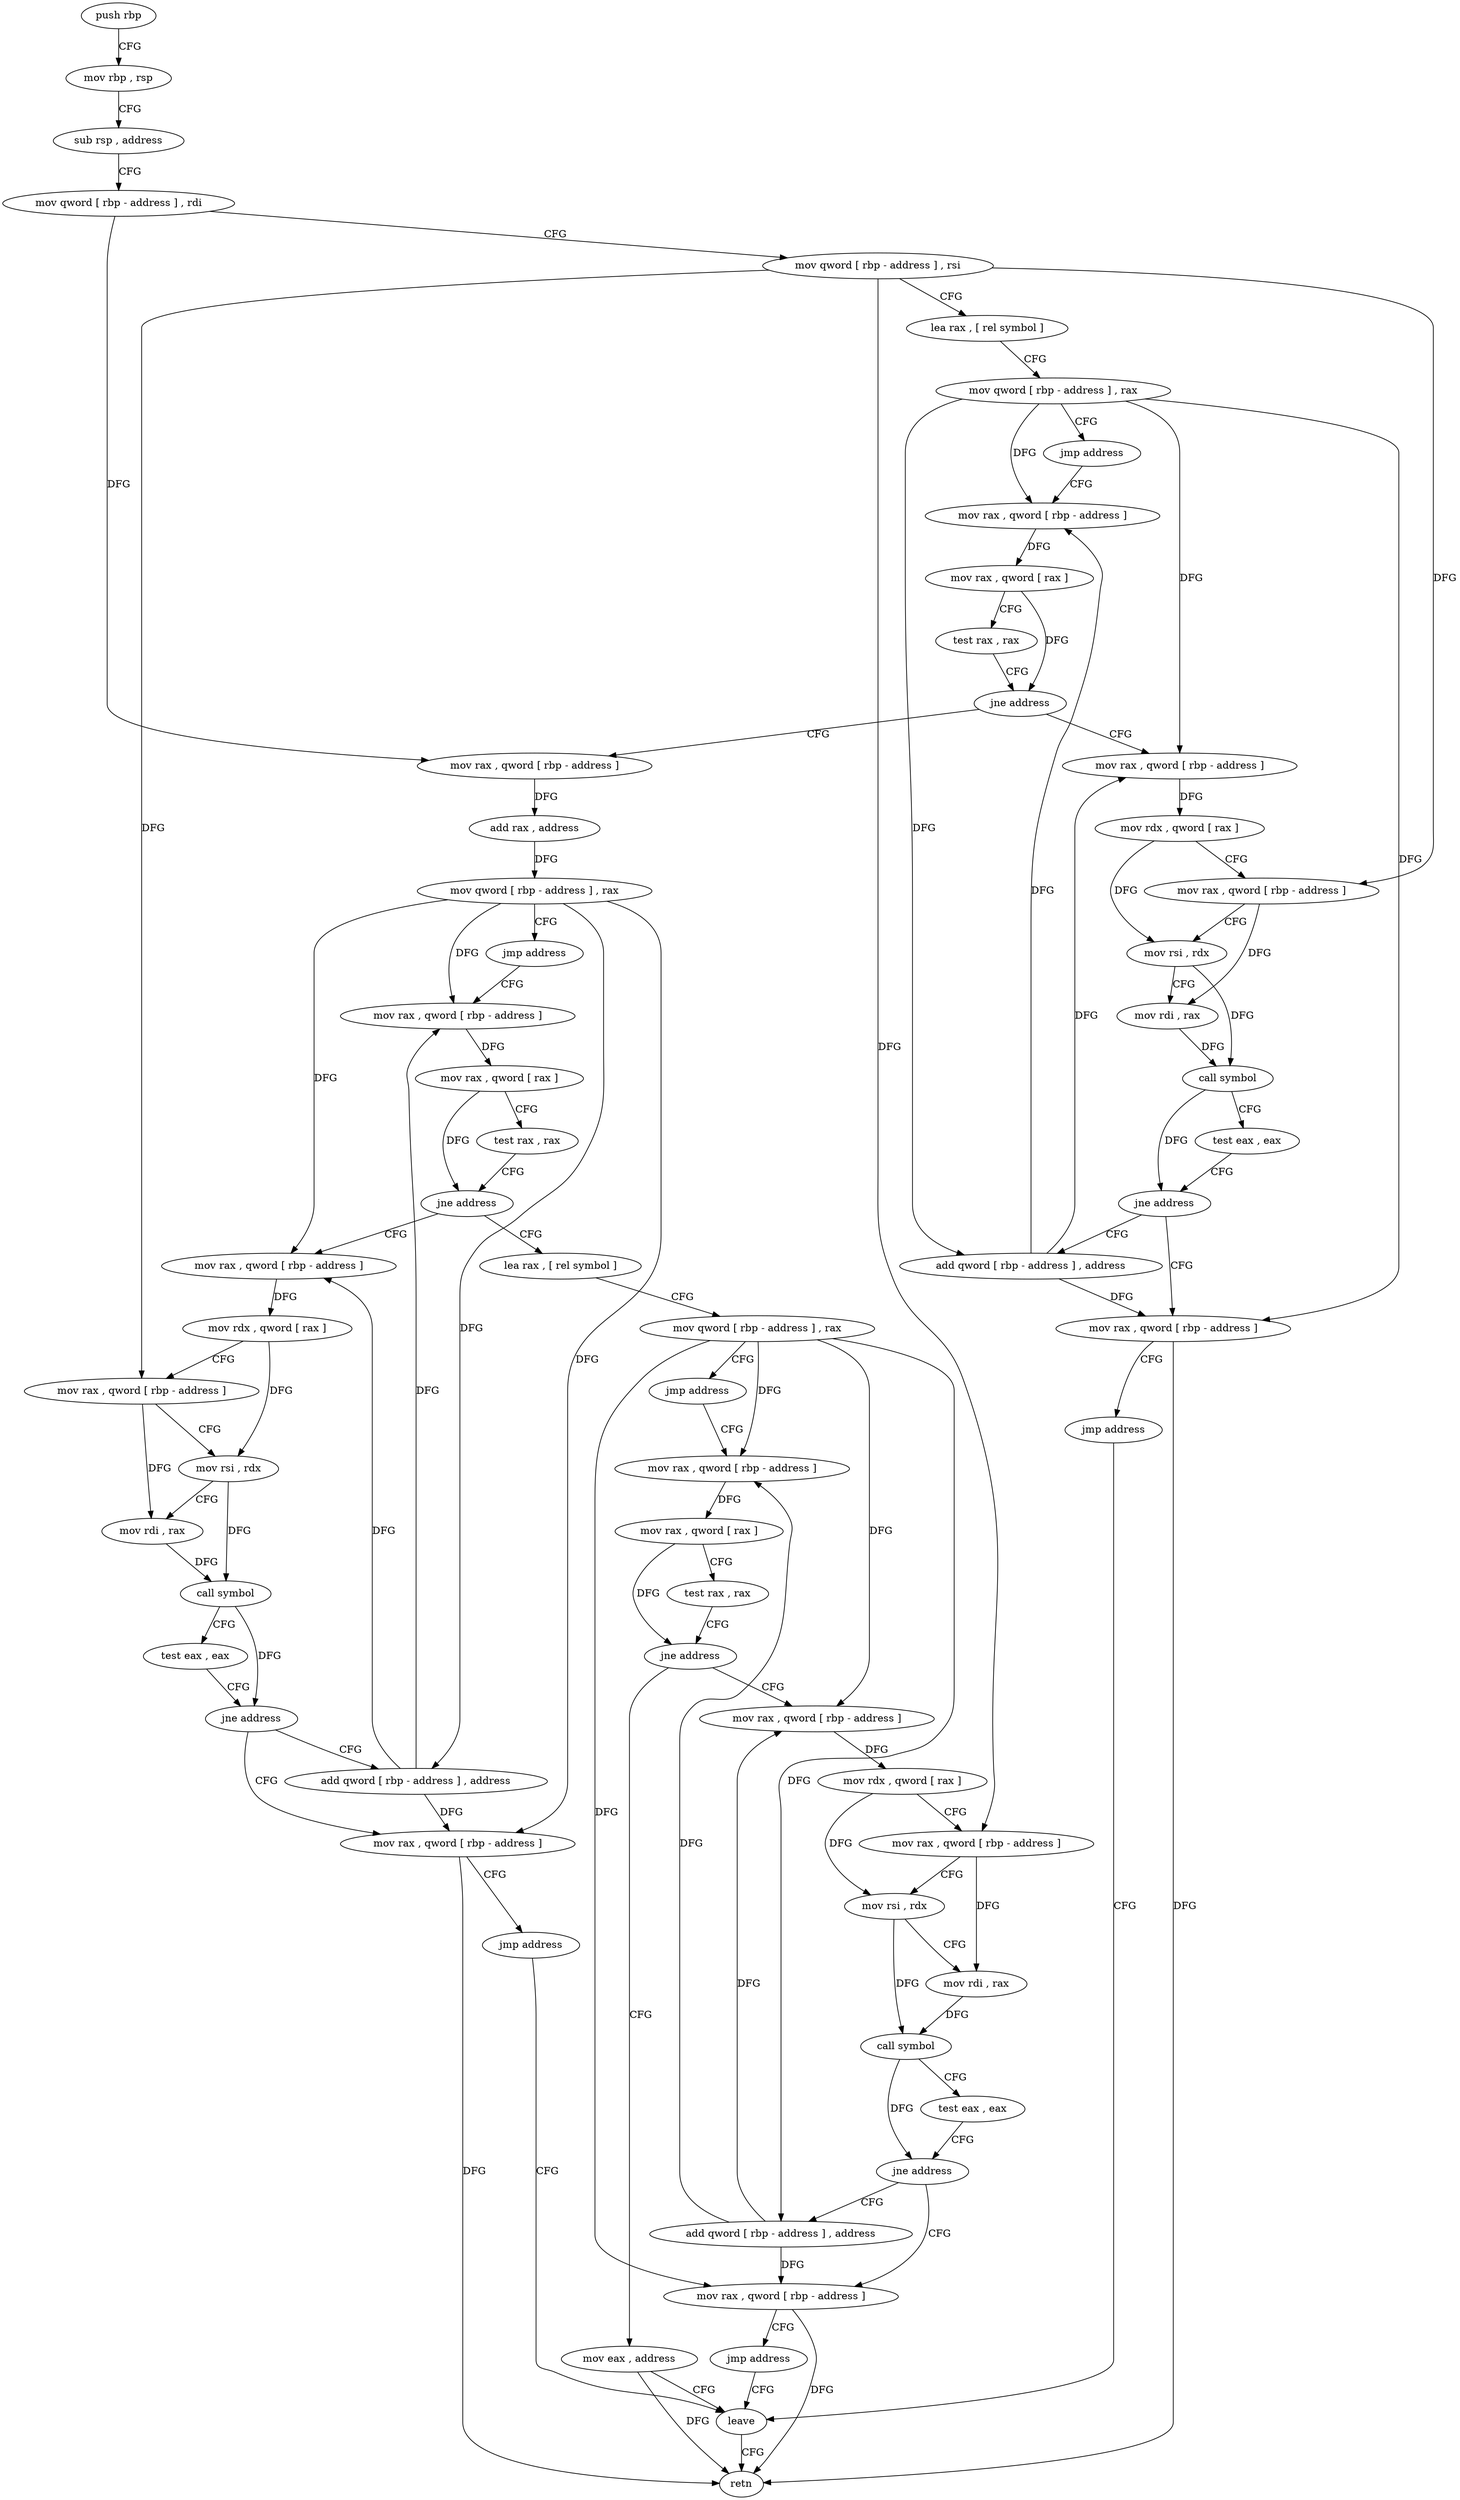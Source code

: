 digraph "func" {
"261219" [label = "push rbp" ]
"261220" [label = "mov rbp , rsp" ]
"261223" [label = "sub rsp , address" ]
"261227" [label = "mov qword [ rbp - address ] , rdi" ]
"261231" [label = "mov qword [ rbp - address ] , rsi" ]
"261235" [label = "lea rax , [ rel symbol ]" ]
"261242" [label = "mov qword [ rbp - address ] , rax" ]
"261246" [label = "jmp address" ]
"261288" [label = "mov rax , qword [ rbp - address ]" ]
"261292" [label = "mov rax , qword [ rax ]" ]
"261295" [label = "test rax , rax" ]
"261298" [label = "jne address" ]
"261248" [label = "mov rax , qword [ rbp - address ]" ]
"261300" [label = "mov rax , qword [ rbp - address ]" ]
"261252" [label = "mov rdx , qword [ rax ]" ]
"261255" [label = "mov rax , qword [ rbp - address ]" ]
"261259" [label = "mov rsi , rdx" ]
"261262" [label = "mov rdi , rax" ]
"261265" [label = "call symbol" ]
"261270" [label = "test eax , eax" ]
"261272" [label = "jne address" ]
"261283" [label = "add qword [ rbp - address ] , address" ]
"261274" [label = "mov rax , qword [ rbp - address ]" ]
"261304" [label = "add rax , address" ]
"261310" [label = "mov qword [ rbp - address ] , rax" ]
"261314" [label = "jmp address" ]
"261353" [label = "mov rax , qword [ rbp - address ]" ]
"261278" [label = "jmp address" ]
"261432" [label = "leave" ]
"261357" [label = "mov rax , qword [ rax ]" ]
"261360" [label = "test rax , rax" ]
"261363" [label = "jne address" ]
"261316" [label = "mov rax , qword [ rbp - address ]" ]
"261365" [label = "lea rax , [ rel symbol ]" ]
"261433" [label = "retn" ]
"261320" [label = "mov rdx , qword [ rax ]" ]
"261323" [label = "mov rax , qword [ rbp - address ]" ]
"261327" [label = "mov rsi , rdx" ]
"261330" [label = "mov rdi , rax" ]
"261333" [label = "call symbol" ]
"261338" [label = "test eax , eax" ]
"261340" [label = "jne address" ]
"261348" [label = "add qword [ rbp - address ] , address" ]
"261342" [label = "mov rax , qword [ rbp - address ]" ]
"261372" [label = "mov qword [ rbp - address ] , rax" ]
"261376" [label = "jmp address" ]
"261415" [label = "mov rax , qword [ rbp - address ]" ]
"261346" [label = "jmp address" ]
"261419" [label = "mov rax , qword [ rax ]" ]
"261422" [label = "test rax , rax" ]
"261425" [label = "jne address" ]
"261378" [label = "mov rax , qword [ rbp - address ]" ]
"261427" [label = "mov eax , address" ]
"261382" [label = "mov rdx , qword [ rax ]" ]
"261385" [label = "mov rax , qword [ rbp - address ]" ]
"261389" [label = "mov rsi , rdx" ]
"261392" [label = "mov rdi , rax" ]
"261395" [label = "call symbol" ]
"261400" [label = "test eax , eax" ]
"261402" [label = "jne address" ]
"261410" [label = "add qword [ rbp - address ] , address" ]
"261404" [label = "mov rax , qword [ rbp - address ]" ]
"261408" [label = "jmp address" ]
"261219" -> "261220" [ label = "CFG" ]
"261220" -> "261223" [ label = "CFG" ]
"261223" -> "261227" [ label = "CFG" ]
"261227" -> "261231" [ label = "CFG" ]
"261227" -> "261300" [ label = "DFG" ]
"261231" -> "261235" [ label = "CFG" ]
"261231" -> "261255" [ label = "DFG" ]
"261231" -> "261323" [ label = "DFG" ]
"261231" -> "261385" [ label = "DFG" ]
"261235" -> "261242" [ label = "CFG" ]
"261242" -> "261246" [ label = "CFG" ]
"261242" -> "261288" [ label = "DFG" ]
"261242" -> "261248" [ label = "DFG" ]
"261242" -> "261283" [ label = "DFG" ]
"261242" -> "261274" [ label = "DFG" ]
"261246" -> "261288" [ label = "CFG" ]
"261288" -> "261292" [ label = "DFG" ]
"261292" -> "261295" [ label = "CFG" ]
"261292" -> "261298" [ label = "DFG" ]
"261295" -> "261298" [ label = "CFG" ]
"261298" -> "261248" [ label = "CFG" ]
"261298" -> "261300" [ label = "CFG" ]
"261248" -> "261252" [ label = "DFG" ]
"261300" -> "261304" [ label = "DFG" ]
"261252" -> "261255" [ label = "CFG" ]
"261252" -> "261259" [ label = "DFG" ]
"261255" -> "261259" [ label = "CFG" ]
"261255" -> "261262" [ label = "DFG" ]
"261259" -> "261262" [ label = "CFG" ]
"261259" -> "261265" [ label = "DFG" ]
"261262" -> "261265" [ label = "DFG" ]
"261265" -> "261270" [ label = "CFG" ]
"261265" -> "261272" [ label = "DFG" ]
"261270" -> "261272" [ label = "CFG" ]
"261272" -> "261283" [ label = "CFG" ]
"261272" -> "261274" [ label = "CFG" ]
"261283" -> "261288" [ label = "DFG" ]
"261283" -> "261248" [ label = "DFG" ]
"261283" -> "261274" [ label = "DFG" ]
"261274" -> "261278" [ label = "CFG" ]
"261274" -> "261433" [ label = "DFG" ]
"261304" -> "261310" [ label = "DFG" ]
"261310" -> "261314" [ label = "CFG" ]
"261310" -> "261353" [ label = "DFG" ]
"261310" -> "261316" [ label = "DFG" ]
"261310" -> "261348" [ label = "DFG" ]
"261310" -> "261342" [ label = "DFG" ]
"261314" -> "261353" [ label = "CFG" ]
"261353" -> "261357" [ label = "DFG" ]
"261278" -> "261432" [ label = "CFG" ]
"261432" -> "261433" [ label = "CFG" ]
"261357" -> "261360" [ label = "CFG" ]
"261357" -> "261363" [ label = "DFG" ]
"261360" -> "261363" [ label = "CFG" ]
"261363" -> "261316" [ label = "CFG" ]
"261363" -> "261365" [ label = "CFG" ]
"261316" -> "261320" [ label = "DFG" ]
"261365" -> "261372" [ label = "CFG" ]
"261320" -> "261323" [ label = "CFG" ]
"261320" -> "261327" [ label = "DFG" ]
"261323" -> "261327" [ label = "CFG" ]
"261323" -> "261330" [ label = "DFG" ]
"261327" -> "261330" [ label = "CFG" ]
"261327" -> "261333" [ label = "DFG" ]
"261330" -> "261333" [ label = "DFG" ]
"261333" -> "261338" [ label = "CFG" ]
"261333" -> "261340" [ label = "DFG" ]
"261338" -> "261340" [ label = "CFG" ]
"261340" -> "261348" [ label = "CFG" ]
"261340" -> "261342" [ label = "CFG" ]
"261348" -> "261353" [ label = "DFG" ]
"261348" -> "261316" [ label = "DFG" ]
"261348" -> "261342" [ label = "DFG" ]
"261342" -> "261346" [ label = "CFG" ]
"261342" -> "261433" [ label = "DFG" ]
"261372" -> "261376" [ label = "CFG" ]
"261372" -> "261415" [ label = "DFG" ]
"261372" -> "261378" [ label = "DFG" ]
"261372" -> "261410" [ label = "DFG" ]
"261372" -> "261404" [ label = "DFG" ]
"261376" -> "261415" [ label = "CFG" ]
"261415" -> "261419" [ label = "DFG" ]
"261346" -> "261432" [ label = "CFG" ]
"261419" -> "261422" [ label = "CFG" ]
"261419" -> "261425" [ label = "DFG" ]
"261422" -> "261425" [ label = "CFG" ]
"261425" -> "261378" [ label = "CFG" ]
"261425" -> "261427" [ label = "CFG" ]
"261378" -> "261382" [ label = "DFG" ]
"261427" -> "261432" [ label = "CFG" ]
"261427" -> "261433" [ label = "DFG" ]
"261382" -> "261385" [ label = "CFG" ]
"261382" -> "261389" [ label = "DFG" ]
"261385" -> "261389" [ label = "CFG" ]
"261385" -> "261392" [ label = "DFG" ]
"261389" -> "261392" [ label = "CFG" ]
"261389" -> "261395" [ label = "DFG" ]
"261392" -> "261395" [ label = "DFG" ]
"261395" -> "261400" [ label = "CFG" ]
"261395" -> "261402" [ label = "DFG" ]
"261400" -> "261402" [ label = "CFG" ]
"261402" -> "261410" [ label = "CFG" ]
"261402" -> "261404" [ label = "CFG" ]
"261410" -> "261415" [ label = "DFG" ]
"261410" -> "261378" [ label = "DFG" ]
"261410" -> "261404" [ label = "DFG" ]
"261404" -> "261408" [ label = "CFG" ]
"261404" -> "261433" [ label = "DFG" ]
"261408" -> "261432" [ label = "CFG" ]
}
